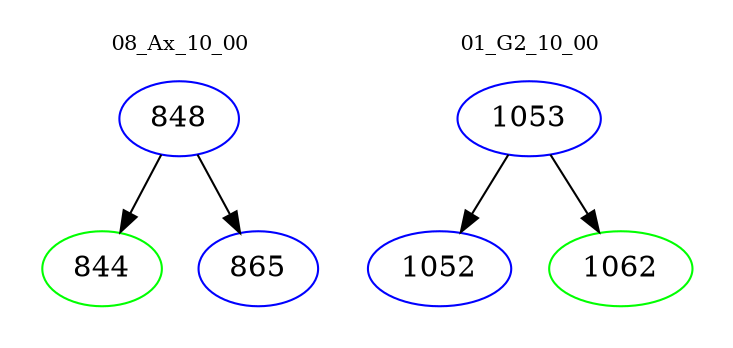 digraph{
subgraph cluster_0 {
color = white
label = "08_Ax_10_00";
fontsize=10;
T0_848 [label="848", color="blue"]
T0_848 -> T0_844 [color="black"]
T0_844 [label="844", color="green"]
T0_848 -> T0_865 [color="black"]
T0_865 [label="865", color="blue"]
}
subgraph cluster_1 {
color = white
label = "01_G2_10_00";
fontsize=10;
T1_1053 [label="1053", color="blue"]
T1_1053 -> T1_1052 [color="black"]
T1_1052 [label="1052", color="blue"]
T1_1053 -> T1_1062 [color="black"]
T1_1062 [label="1062", color="green"]
}
}
